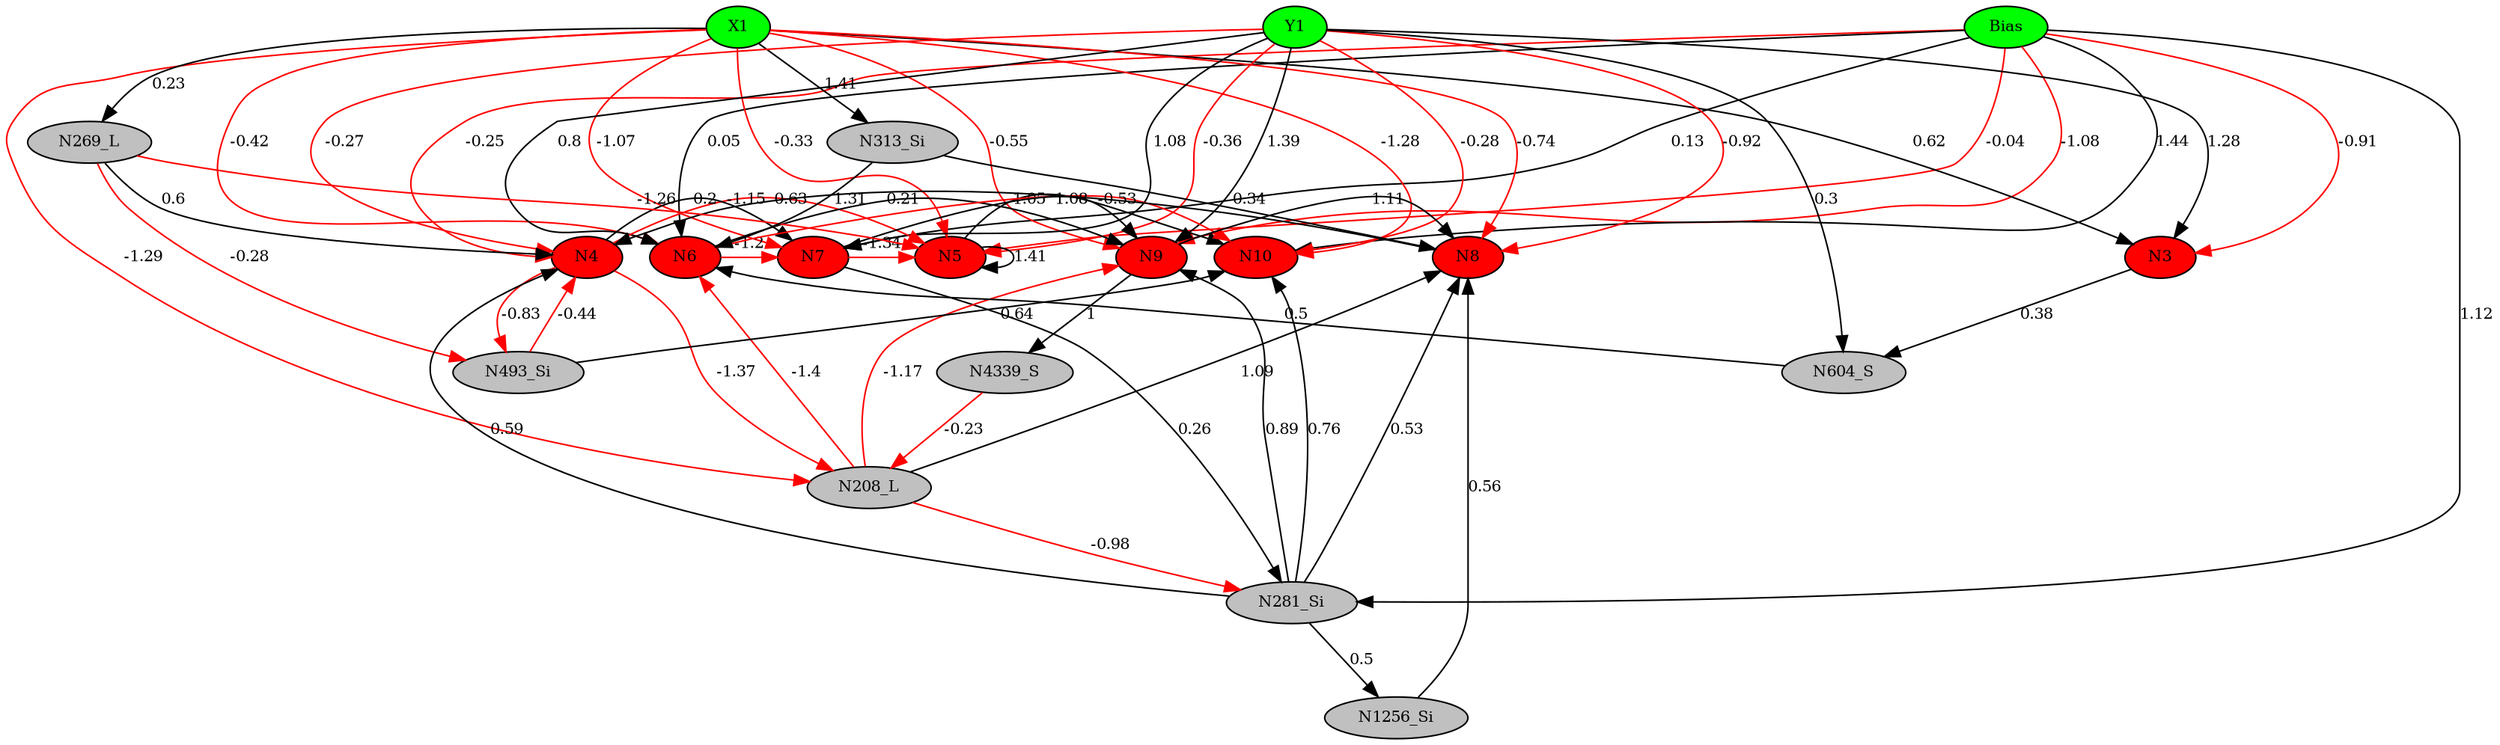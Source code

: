digraph g { 
N0 [shape=ellipse, label=Bias,fontsize=10,height=0.1,width=0.1,style=filled,fillcolor=green]
N1[shape=ellipse label=X1,fontsize=10,height=0.1,width=0.1,style=filled,fillcolor=green]
N2[shape=ellipse label=Y1,fontsize=10,height=0.1,width=0.1,style=filled,fillcolor=green]
N3[shape=ellipse,fontsize = 10, height = 0.1, width = 0.1, style = filled, fillcolor = red]
N4[shape=ellipse,fontsize = 10, height = 0.1, width = 0.1, style = filled, fillcolor = red]
N5[shape=ellipse,fontsize = 10, height = 0.1, width = 0.1, style = filled, fillcolor = red]
N6[shape=ellipse,fontsize = 10, height = 0.1, width = 0.1, style = filled, fillcolor = red]
N7[shape=ellipse,fontsize = 10, height = 0.1, width = 0.1, style = filled, fillcolor = red]
N8[shape=ellipse,fontsize = 10, height = 0.1, width = 0.1, style = filled, fillcolor = red]
N9[shape=ellipse,fontsize = 10, height = 0.1, width = 0.1, style = filled, fillcolor = red]
N10[shape=ellipse,fontsize = 10, height = 0.1, width = 0.1, style = filled, fillcolor = red]
N208[shape=ellipse, label=N208_L,fontsize=10,height=0.1,width=0.1,style=filled,fillcolor=gray]
N269[shape=ellipse, label=N269_L,fontsize=10,height=0.1,width=0.1,style=filled,fillcolor=gray]
N281[shape=ellipse, label=N281_Si,fontsize=10,height=0.1,width=0.1,style=filled,fillcolor=gray]
N313[shape=ellipse, label=N313_Si,fontsize=10,height=0.1,width=0.1,style=filled,fillcolor=gray]
N493[shape=ellipse, label=N493_Si,fontsize=10,height=0.1,width=0.1,style=filled,fillcolor=gray]
N604[shape=ellipse, label=N604_S,fontsize=10,height=0.1,width=0.1,style=filled,fillcolor=gray]
N1256[shape=ellipse, label=N1256_Si,fontsize=10,height=0.1,width=0.1,style=filled,fillcolor=gray]
N4339[shape=ellipse, label=N4339_S,fontsize=10,height=0.1,width=0.1,style=filled,fillcolor=gray]
N0 -> N3 [color=red] [arrowType=inv][ label=-0.91,fontsize=10]
N1 -> N3 [color=black] [ label=0.62,fontsize=10]
N2 -> N3 [color=black] [ label=1.28,fontsize=10]
N0 -> N4 [color=red] [arrowType=inv][ label=-0.25,fontsize=10]
N2 -> N4 [color=red] [arrowType=inv][ label=-0.27,fontsize=10]
N0 -> N5 [color=red] [arrowType=inv][ label=-0.04,fontsize=10]
N1 -> N5 [color=red] [arrowType=inv][ label=-0.33,fontsize=10]
N2 -> N5 [color=red] [arrowType=inv][ label=-0.36,fontsize=10]
N0 -> N6 [color=black] [ label=0.05,fontsize=10]
N2 -> N6 [color=black] [ label=0.8,fontsize=10]
N0 -> N7 [color=black] [ label=0.13,fontsize=10]
N1 -> N7 [color=red] [arrowType=inv][ label=-1.07,fontsize=10]
N2 -> N7 [color=black] [ label=1.08,fontsize=10]
N1 -> N8 [color=red] [arrowType=inv][ label=-0.74,fontsize=10]
N2 -> N8 [color=red] [arrowType=inv][ label=-0.92,fontsize=10]
N0 -> N9 [color=red] [arrowType=inv][ label=-1.08,fontsize=10]
N2 -> N9 [color=black] [ label=1.39,fontsize=10]
N0 -> N10 [color=black] [ label=1.44,fontsize=10]
N1 -> N10 [color=red] [arrowType=inv][ label=-1.28,fontsize=10]
N2 -> N10 [color=red] [arrowType=inv][ label=-0.28,fontsize=10]
N8 -> N4 [color=black] [ label=0.63,fontsize=10]
N9 -> N8 [color=black] [ label=1.11,fontsize=10]
N1 -> N208 [color=red] [arrowType=inv][ label=-1.29,fontsize=10]
N208 -> N9 [color=red] [arrowType=inv][ label=-1.17,fontsize=10]
N4 -> N208 [color=red] [arrowType=inv][ label=-1.37,fontsize=10]
N5 -> N5 [color=black] [ label=1.41,fontsize=10]
N1 -> N269 [color=black] [ label=0.23,fontsize=10]
N269 -> N4 [color=black] [ label=0.6,fontsize=10]
N0 -> N281 [color=black] [ label=1.12,fontsize=10]
N281 -> N8 [color=black] [ label=0.53,fontsize=10]
N1 -> N313 [color=black] [ label=1.41,fontsize=10]
N313 -> N6 [color=black] [ label=1.31,fontsize=10]
N1 -> N6 [color=red] [arrowType=inv][ label=-0.42,fontsize=10]
N269 -> N493 [color=red] [arrowType=inv][ label=-0.28,fontsize=10]
N493 -> N4 [color=red] [arrowType=inv][ label=-0.44,fontsize=10]
N281 -> N4 [color=black] [ label=0.59,fontsize=10]
N6 -> N10 [color=red] [arrowType=inv][ label=-0.53,fontsize=10]
N2 -> N604 [color=black] [ label=0.3,fontsize=10]
N604 -> N6 [color=black] [ label=0.5,fontsize=10]
N6 -> N7 [color=red] [arrowType=inv][ label=-1.2,fontsize=10]
N5 -> N10 [color=black] [ label=1.05,fontsize=10]
N281 -> N9 [color=black] [ label=0.89,fontsize=10]
N208 -> N8 [color=black] [ label=1.09,fontsize=10]
N208 -> N281 [color=red] [arrowType=inv][ label=-0.98,fontsize=10]
N7 -> N9 [color=black] [ label=1.08,fontsize=10]
N1 -> N9 [color=red] [arrowType=inv][ label=-0.55,fontsize=10]
N281 -> N1256 [color=black] [ label=0.5,fontsize=10]
N1256 -> N8 [color=black] [ label=0.56,fontsize=10]
N208 -> N6 [color=red] [arrowType=inv][ label=-1.4,fontsize=10]
N7 -> N281 [color=black] [ label=0.26,fontsize=10]
N313 -> N8 [color=black] [ label=0.34,fontsize=10]
N3 -> N604 [color=black] [ label=0.38,fontsize=10]
N4 -> N493 [color=red] [arrowType=inv][ label=-0.83,fontsize=10]
N6 -> N9 [color=black] [ label=0.21,fontsize=10]
N493 -> N10 [color=black] [ label=0.64,fontsize=10]
N269 -> N5 [color=red] [arrowType=inv][ label=-1.26,fontsize=10]
N7 -> N5 [color=red] [arrowType=inv][ label=-1.34,fontsize=10]
N9 -> N4339 [color=black] [ label=1,fontsize=10]
N4339 -> N208 [color=red] [arrowType=inv][ label=-0.23,fontsize=10]
N4 -> N7 [color=black] [ label=0.2,fontsize=10]
N281 -> N10 [color=black] [ label=0.76,fontsize=10]
N4 -> N5 [color=red] [arrowType=inv][ label=-1.15,fontsize=10]
 { rank=same; 
N3
N4
N5
N6
N7
N8
N9
N10
 } 
 { rank=same; 
N1 ->N2 ->N0 [style=invis]
 } 
}
